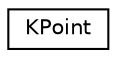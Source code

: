 digraph "Graphical Class Hierarchy"
{
  edge [fontname="Helvetica",fontsize="10",labelfontname="Helvetica",labelfontsize="10"];
  node [fontname="Helvetica",fontsize="10",shape=record];
  rankdir="LR";
  Node0 [label="KPoint",height=0.2,width=0.4,color="black", fillcolor="white", style="filled",URL="$classKPoint.html"];
}
